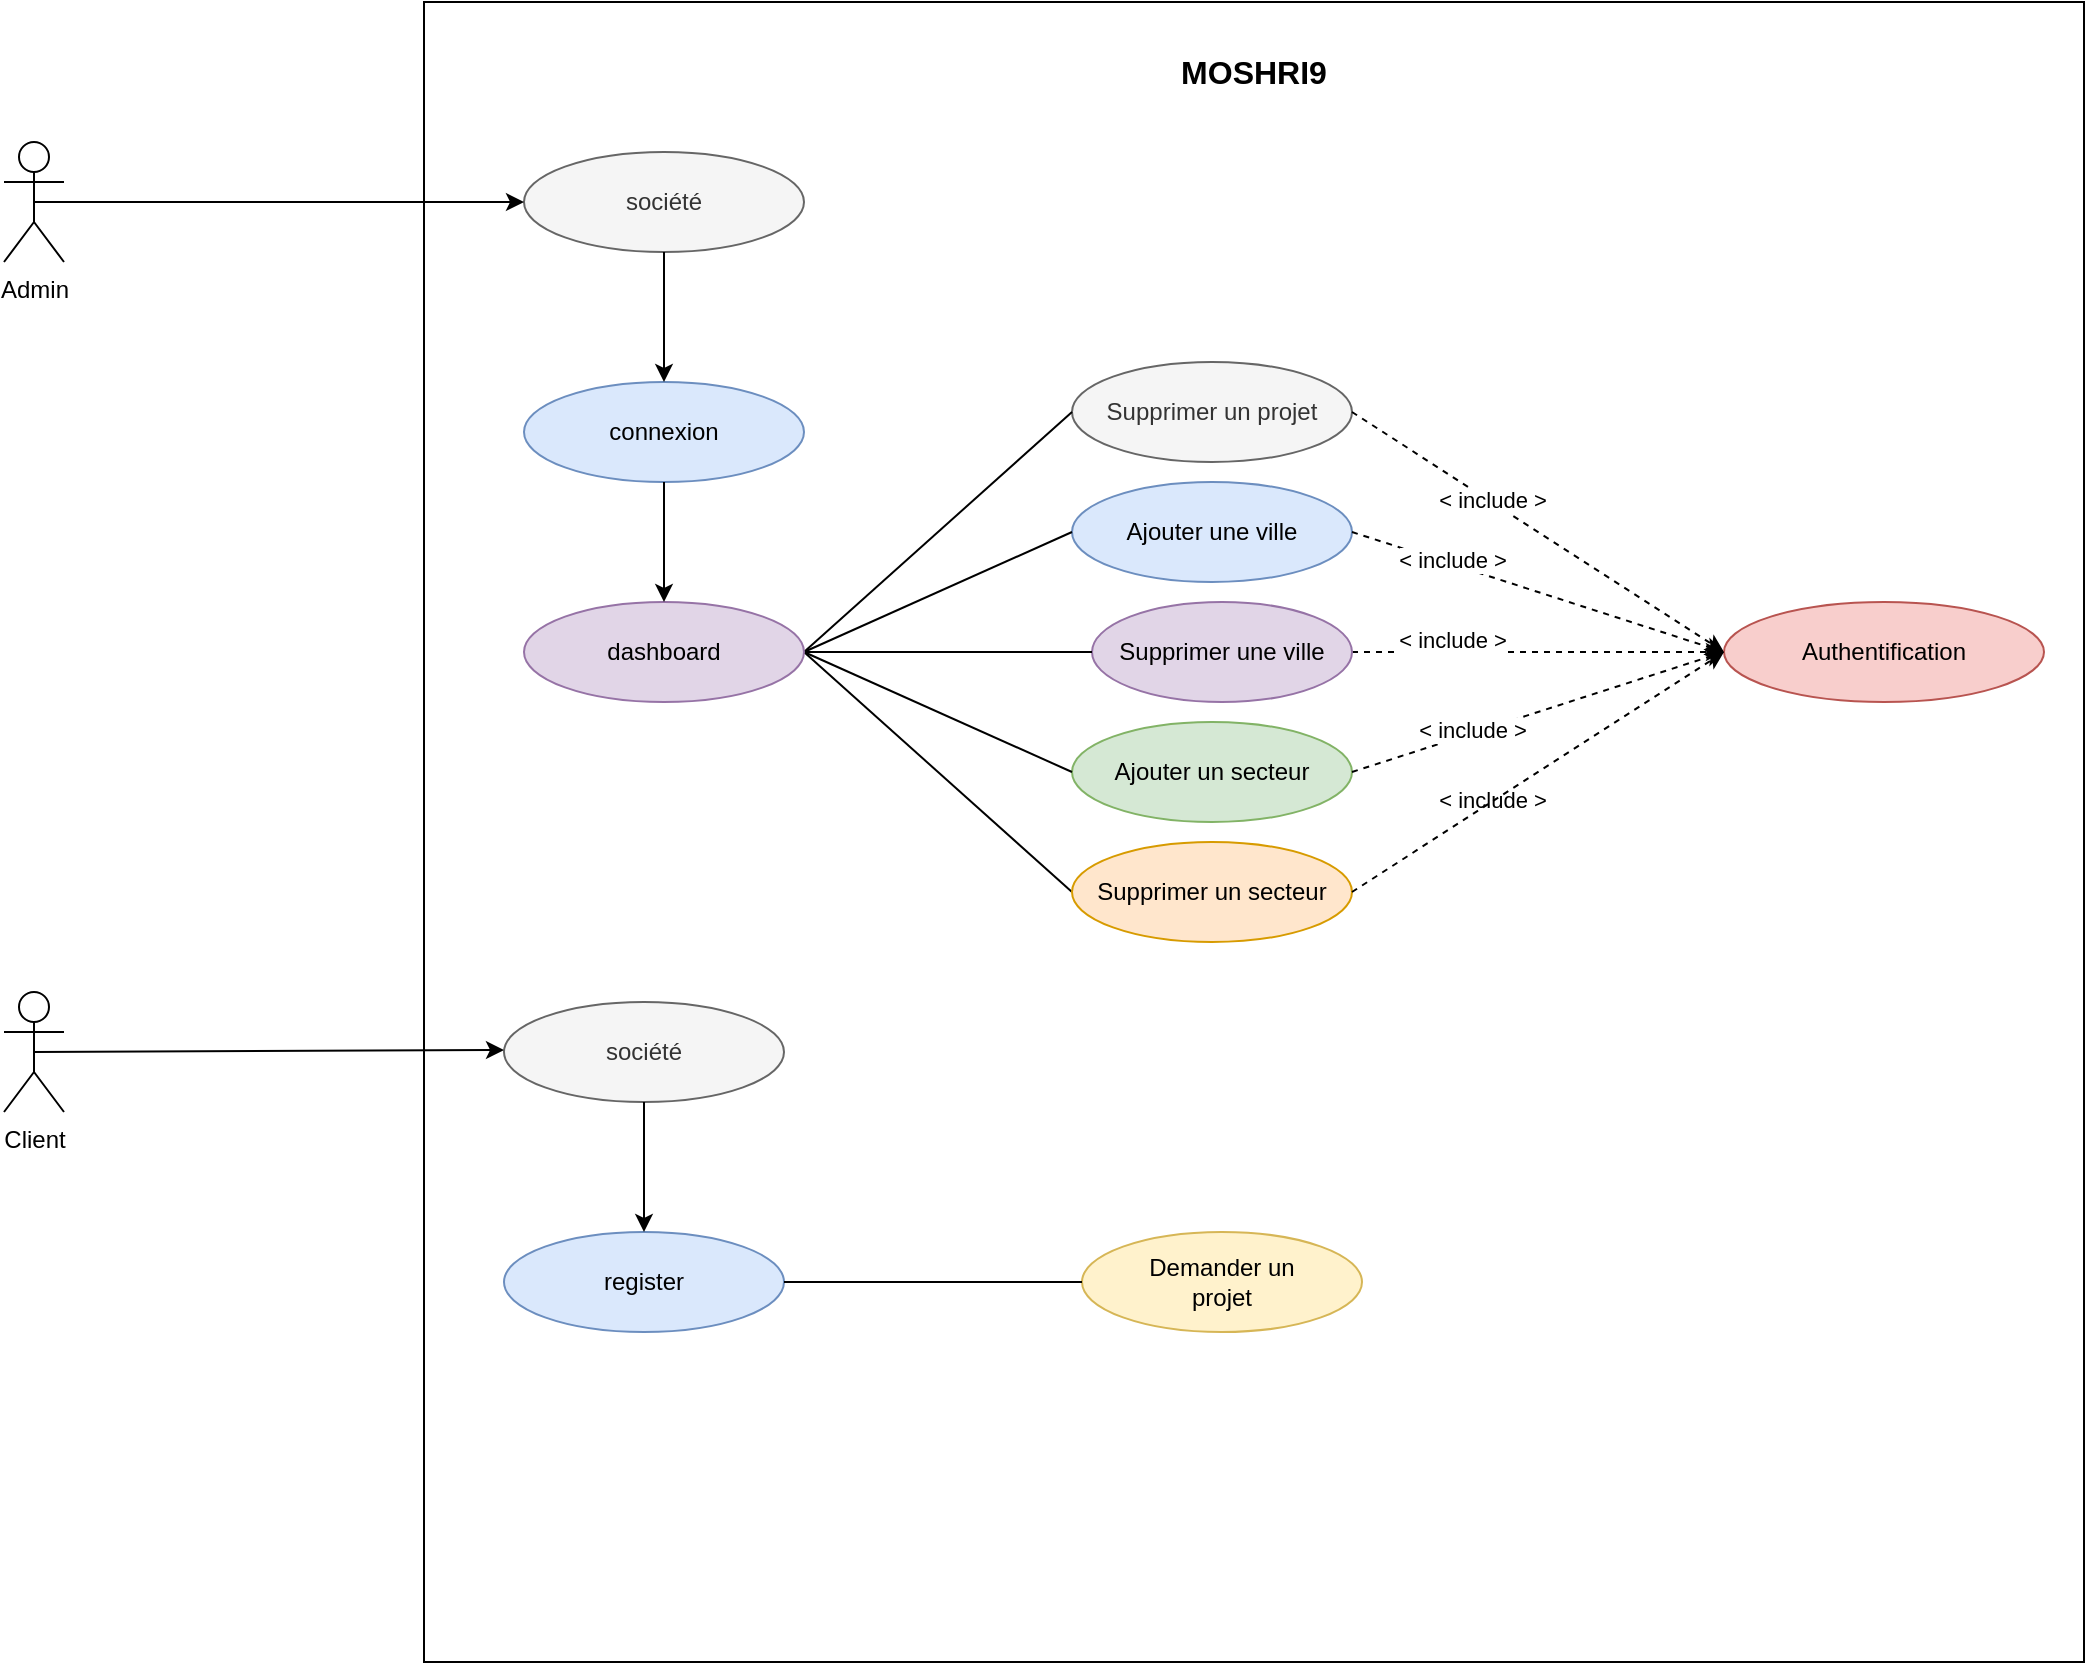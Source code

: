 <mxfile version="14.9.6" type="device"><diagram id="P_ag_pkqgJM0eZt5eUNR" name="Page-1"><mxGraphModel dx="2290" dy="846" grid="1" gridSize="10" guides="1" tooltips="1" connect="1" arrows="1" fold="1" page="1" pageScale="1" pageWidth="827" pageHeight="1169" background="none" math="0" shadow="0"><root><mxCell id="0"/><mxCell id="1" parent="0"/><mxCell id="dtfujO3TOvWJomSHHuGQ-1" value="Admin" style="shape=umlActor;verticalLabelPosition=bottom;verticalAlign=top;html=1;outlineConnect=0;" parent="1" vertex="1"><mxGeometry x="-190" y="70" width="30" height="60" as="geometry"/></mxCell><mxCell id="dtfujO3TOvWJomSHHuGQ-3" value="Client" style="shape=umlActor;verticalLabelPosition=bottom;verticalAlign=top;html=1;outlineConnect=0;" parent="1" vertex="1"><mxGeometry x="-190" y="495" width="30" height="60" as="geometry"/></mxCell><mxCell id="dtfujO3TOvWJomSHHuGQ-7" value="" style="whiteSpace=wrap;html=1;aspect=fixed;" parent="1" vertex="1"><mxGeometry x="20" width="830" height="830" as="geometry"/></mxCell><mxCell id="dtfujO3TOvWJomSHHuGQ-10" value="Supprimer un projet" style="ellipse;whiteSpace=wrap;html=1;fillColor=#f5f5f5;strokeColor=#666666;fontColor=#333333;" parent="1" vertex="1"><mxGeometry x="344" y="180" width="140" height="50" as="geometry"/></mxCell><mxCell id="dtfujO3TOvWJomSHHuGQ-71" value="" style="endArrow=none;html=1;entryX=0;entryY=0.5;entryDx=0;entryDy=0;" parent="1" target="dtfujO3TOvWJomSHHuGQ-10" edge="1"><mxGeometry width="50" height="50" relative="1" as="geometry"><mxPoint x="210" y="325" as="sourcePoint"/><mxPoint x="490" y="-325" as="targetPoint"/></mxGeometry></mxCell><mxCell id="dtfujO3TOvWJomSHHuGQ-119" value="" style="endArrow=classic;html=1;exitX=1;exitY=0.5;exitDx=0;exitDy=0;dashed=1;entryX=0;entryY=0.5;entryDx=0;entryDy=0;" parent="1" source="dtfujO3TOvWJomSHHuGQ-10" target="dtfujO3TOvWJomSHHuGQ-156" edge="1"><mxGeometry width="50" height="50" relative="1" as="geometry"><mxPoint x="610" y="-225" as="sourcePoint"/><mxPoint x="1270" y="205" as="targetPoint"/></mxGeometry></mxCell><mxCell id="dtfujO3TOvWJomSHHuGQ-156" value="Authentification" style="ellipse;whiteSpace=wrap;html=1;fillColor=#f8cecc;strokeColor=#b85450;" parent="1" vertex="1"><mxGeometry x="670" y="300" width="160" height="50" as="geometry"/></mxCell><mxCell id="dtfujO3TOvWJomSHHuGQ-161" value="Demander un&lt;br&gt;projet" style="ellipse;whiteSpace=wrap;html=1;fillColor=#fff2cc;strokeColor=#d6b656;" parent="1" vertex="1"><mxGeometry x="349" y="615" width="140" height="50" as="geometry"/></mxCell><mxCell id="dtfujO3TOvWJomSHHuGQ-168" value="&amp;lt; include &amp;gt;" style="edgeLabel;html=1;align=center;verticalAlign=middle;resizable=0;points=[];" parent="1" vertex="1" connectable="0"><mxGeometry x="559.998" y="249.997" as="geometry"><mxPoint x="-6" y="149" as="offset"/></mxGeometry></mxCell><mxCell id="Tg57vern4aVEBmyLaXd4-2" value="" style="endArrow=none;html=1;entryX=0;entryY=0.5;entryDx=0;entryDy=0;" parent="1" target="0VwPKlfctejCgT6zvWb3-4" edge="1"><mxGeometry width="50" height="50" relative="1" as="geometry"><mxPoint x="210" y="325" as="sourcePoint"/><mxPoint x="450" y="515" as="targetPoint"/></mxGeometry></mxCell><mxCell id="Tg57vern4aVEBmyLaXd4-3" value="" style="endArrow=classic;html=1;exitX=1;exitY=0.5;exitDx=0;exitDy=0;dashed=1;entryX=0;entryY=0.5;entryDx=0;entryDy=0;" parent="1" source="0VwPKlfctejCgT6zvWb3-2" target="dtfujO3TOvWJomSHHuGQ-156" edge="1"><mxGeometry width="50" height="50" relative="1" as="geometry"><mxPoint x="590" y="515" as="sourcePoint"/><mxPoint x="860" y="365" as="targetPoint"/></mxGeometry></mxCell><mxCell id="Tg57vern4aVEBmyLaXd4-4" value="&amp;lt; include &amp;gt;" style="edgeLabel;html=1;align=center;verticalAlign=middle;resizable=0;points=[];" parent="1" vertex="1" connectable="0"><mxGeometry x="559.998" y="99.997" as="geometry"><mxPoint x="-6" y="149" as="offset"/></mxGeometry></mxCell><mxCell id="Tg57vern4aVEBmyLaXd4-5" value="Ajouter une ville" style="ellipse;whiteSpace=wrap;html=1;fillColor=#dae8fc;strokeColor=#6c8ebf;" parent="1" vertex="1"><mxGeometry x="344" y="240" width="140" height="50" as="geometry"/></mxCell><mxCell id="0VwPKlfctejCgT6zvWb3-2" value="Supprimer une ville" style="ellipse;whiteSpace=wrap;html=1;fillColor=#e1d5e7;strokeColor=#9673a6;" parent="1" vertex="1"><mxGeometry x="354" y="300" width="130" height="50" as="geometry"/></mxCell><mxCell id="0VwPKlfctejCgT6zvWb3-3" value="Ajouter un secteur" style="ellipse;whiteSpace=wrap;html=1;fillColor=#d5e8d4;strokeColor=#82b366;" parent="1" vertex="1"><mxGeometry x="344" y="360" width="140" height="50" as="geometry"/></mxCell><mxCell id="0VwPKlfctejCgT6zvWb3-4" value="Supprimer un secteur" style="ellipse;whiteSpace=wrap;html=1;fillColor=#ffe6cc;strokeColor=#d79b00;" parent="1" vertex="1"><mxGeometry x="344" y="420" width="140" height="50" as="geometry"/></mxCell><mxCell id="0VwPKlfctejCgT6zvWb3-5" value="" style="endArrow=classic;html=1;exitX=1;exitY=0.5;exitDx=0;exitDy=0;dashed=1;entryX=0;entryY=0.5;entryDx=0;entryDy=0;" parent="1" source="Tg57vern4aVEBmyLaXd4-5" target="dtfujO3TOvWJomSHHuGQ-156" edge="1"><mxGeometry width="50" height="50" relative="1" as="geometry"><mxPoint x="600" y="525" as="sourcePoint"/><mxPoint x="860" y="325" as="targetPoint"/></mxGeometry></mxCell><mxCell id="0VwPKlfctejCgT6zvWb3-6" value="" style="endArrow=classic;html=1;exitX=1;exitY=0.5;exitDx=0;exitDy=0;dashed=1;entryX=0;entryY=0.5;entryDx=0;entryDy=0;" parent="1" source="0VwPKlfctejCgT6zvWb3-3" target="dtfujO3TOvWJomSHHuGQ-156" edge="1"><mxGeometry width="50" height="50" relative="1" as="geometry"><mxPoint x="610" y="330" as="sourcePoint"/><mxPoint x="850" y="305" as="targetPoint"/></mxGeometry></mxCell><mxCell id="0VwPKlfctejCgT6zvWb3-7" value="" style="endArrow=classic;html=1;exitX=1;exitY=0.5;exitDx=0;exitDy=0;dashed=1;entryX=0;entryY=0.5;entryDx=0;entryDy=0;" parent="1" source="0VwPKlfctejCgT6zvWb3-4" target="dtfujO3TOvWJomSHHuGQ-156" edge="1"><mxGeometry width="50" height="50" relative="1" as="geometry"><mxPoint x="610" y="390" as="sourcePoint"/><mxPoint x="860" y="315" as="targetPoint"/></mxGeometry></mxCell><mxCell id="0VwPKlfctejCgT6zvWb3-8" value="" style="endArrow=none;html=1;entryX=0;entryY=0.5;entryDx=0;entryDy=0;" parent="1" target="0VwPKlfctejCgT6zvWb3-3" edge="1"><mxGeometry width="50" height="50" relative="1" as="geometry"><mxPoint x="210" y="325" as="sourcePoint"/><mxPoint x="470" y="450" as="targetPoint"/></mxGeometry></mxCell><mxCell id="0VwPKlfctejCgT6zvWb3-9" value="" style="endArrow=none;html=1;entryX=0;entryY=0.5;entryDx=0;entryDy=0;" parent="1" target="0VwPKlfctejCgT6zvWb3-2" edge="1"><mxGeometry width="50" height="50" relative="1" as="geometry"><mxPoint x="210" y="325" as="sourcePoint"/><mxPoint x="470" y="390" as="targetPoint"/></mxGeometry></mxCell><mxCell id="0VwPKlfctejCgT6zvWb3-10" value="" style="endArrow=none;html=1;entryX=0;entryY=0.5;entryDx=0;entryDy=0;" parent="1" target="Tg57vern4aVEBmyLaXd4-5" edge="1"><mxGeometry width="50" height="50" relative="1" as="geometry"><mxPoint x="210" y="325" as="sourcePoint"/><mxPoint x="470" y="330" as="targetPoint"/></mxGeometry></mxCell><mxCell id="0VwPKlfctejCgT6zvWb3-12" value="&amp;lt; include &amp;gt;" style="edgeLabel;html=1;align=center;verticalAlign=middle;resizable=0;points=[];" parent="1" vertex="1" connectable="0"><mxGeometry x="539.998" y="129.997" as="geometry"><mxPoint x="-6" y="149" as="offset"/></mxGeometry></mxCell><mxCell id="0VwPKlfctejCgT6zvWb3-13" value="&amp;lt; include &amp;gt;" style="edgeLabel;html=1;align=center;verticalAlign=middle;resizable=0;points=[];" parent="1" vertex="1" connectable="0"><mxGeometry x="539.998" y="169.997" as="geometry"><mxPoint x="-6" y="149" as="offset"/></mxGeometry></mxCell><mxCell id="0VwPKlfctejCgT6zvWb3-14" value="&amp;lt; include &amp;gt;" style="edgeLabel;html=1;align=center;verticalAlign=middle;resizable=0;points=[];" parent="1" vertex="1" connectable="0"><mxGeometry x="549.998" y="214.997" as="geometry"><mxPoint x="-6" y="149" as="offset"/></mxGeometry></mxCell><mxCell id="0VwPKlfctejCgT6zvWb3-15" value="&lt;b&gt;&lt;font style=&quot;font-size: 16px&quot;&gt;MOSHRI9&lt;/font&gt;&lt;/b&gt;" style="text;html=1;strokeColor=none;fillColor=none;align=center;verticalAlign=middle;whiteSpace=wrap;rounded=0;" parent="1" vertex="1"><mxGeometry x="410" y="20" width="50" height="30" as="geometry"/></mxCell><mxCell id="txmHlyYhk5GzvPBzQmoS-1" value="société" style="ellipse;whiteSpace=wrap;html=1;fillColor=#f5f5f5;strokeColor=#666666;fontColor=#333333;" vertex="1" parent="1"><mxGeometry x="70" y="75" width="140" height="50" as="geometry"/></mxCell><mxCell id="txmHlyYhk5GzvPBzQmoS-2" value="connexion" style="ellipse;whiteSpace=wrap;html=1;fillColor=#dae8fc;strokeColor=#6c8ebf;" vertex="1" parent="1"><mxGeometry x="70" y="190" width="140" height="50" as="geometry"/></mxCell><mxCell id="txmHlyYhk5GzvPBzQmoS-3" value="dashboard" style="ellipse;whiteSpace=wrap;html=1;fillColor=#e1d5e7;strokeColor=#9673a6;" vertex="1" parent="1"><mxGeometry x="70" y="300" width="140" height="50" as="geometry"/></mxCell><mxCell id="txmHlyYhk5GzvPBzQmoS-7" value="" style="endArrow=classic;html=1;exitX=0.5;exitY=0.5;exitDx=0;exitDy=0;exitPerimeter=0;entryX=0;entryY=0.5;entryDx=0;entryDy=0;" edge="1" parent="1" source="dtfujO3TOvWJomSHHuGQ-1" target="txmHlyYhk5GzvPBzQmoS-1"><mxGeometry width="50" height="50" relative="1" as="geometry"><mxPoint x="280" y="280" as="sourcePoint"/><mxPoint x="330" y="230" as="targetPoint"/></mxGeometry></mxCell><mxCell id="txmHlyYhk5GzvPBzQmoS-8" value="" style="endArrow=classic;html=1;exitX=0.5;exitY=1;exitDx=0;exitDy=0;entryX=0.5;entryY=0;entryDx=0;entryDy=0;" edge="1" parent="1" source="txmHlyYhk5GzvPBzQmoS-1" target="txmHlyYhk5GzvPBzQmoS-2"><mxGeometry width="50" height="50" relative="1" as="geometry"><mxPoint x="-165" y="110" as="sourcePoint"/><mxPoint x="80" y="110" as="targetPoint"/></mxGeometry></mxCell><mxCell id="txmHlyYhk5GzvPBzQmoS-9" value="" style="endArrow=classic;html=1;exitX=0.5;exitY=1;exitDx=0;exitDy=0;entryX=0.5;entryY=0;entryDx=0;entryDy=0;" edge="1" parent="1" source="txmHlyYhk5GzvPBzQmoS-2" target="txmHlyYhk5GzvPBzQmoS-3"><mxGeometry width="50" height="50" relative="1" as="geometry"><mxPoint x="150" y="135" as="sourcePoint"/><mxPoint x="150" y="200" as="targetPoint"/></mxGeometry></mxCell><mxCell id="txmHlyYhk5GzvPBzQmoS-10" value="société" style="ellipse;whiteSpace=wrap;html=1;fillColor=#f5f5f5;strokeColor=#666666;fontColor=#333333;" vertex="1" parent="1"><mxGeometry x="60" y="500" width="140" height="50" as="geometry"/></mxCell><mxCell id="txmHlyYhk5GzvPBzQmoS-11" value="register" style="ellipse;whiteSpace=wrap;html=1;fillColor=#dae8fc;strokeColor=#6c8ebf;" vertex="1" parent="1"><mxGeometry x="60" y="615" width="140" height="50" as="geometry"/></mxCell><mxCell id="txmHlyYhk5GzvPBzQmoS-12" value="" style="endArrow=classic;html=1;exitX=0.5;exitY=1;exitDx=0;exitDy=0;entryX=0.5;entryY=0;entryDx=0;entryDy=0;" edge="1" parent="1" target="txmHlyYhk5GzvPBzQmoS-11"><mxGeometry width="50" height="50" relative="1" as="geometry"><mxPoint x="130" y="550" as="sourcePoint"/><mxPoint x="70" y="535" as="targetPoint"/></mxGeometry></mxCell><mxCell id="txmHlyYhk5GzvPBzQmoS-13" value="" style="endArrow=classic;html=1;exitX=0.5;exitY=0.5;exitDx=0;exitDy=0;exitPerimeter=0;" edge="1" parent="1" source="dtfujO3TOvWJomSHHuGQ-3"><mxGeometry width="50" height="50" relative="1" as="geometry"><mxPoint x="-110" y="524" as="sourcePoint"/><mxPoint x="60" y="524" as="targetPoint"/></mxGeometry></mxCell><mxCell id="txmHlyYhk5GzvPBzQmoS-14" value="" style="endArrow=none;html=1;entryX=0;entryY=0.5;entryDx=0;entryDy=0;exitX=1;exitY=0.5;exitDx=0;exitDy=0;" edge="1" parent="1" source="txmHlyYhk5GzvPBzQmoS-11" target="dtfujO3TOvWJomSHHuGQ-161"><mxGeometry width="50" height="50" relative="1" as="geometry"><mxPoint x="220" y="335" as="sourcePoint"/><mxPoint x="354" y="215" as="targetPoint"/><Array as="points"/></mxGeometry></mxCell></root></mxGraphModel></diagram></mxfile>